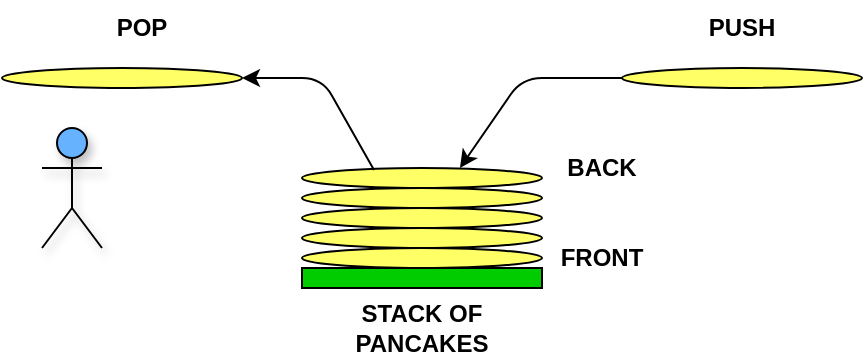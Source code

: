 <mxfile version="12.4.2" type="device" pages="1"><diagram id="oGJ21aFuHISvkz3k0IN6" name="Page-1"><mxGraphModel dx="1086" dy="816" grid="1" gridSize="10" guides="1" tooltips="1" connect="1" arrows="1" fold="1" page="1" pageScale="1" pageWidth="850" pageHeight="1100" math="0" shadow="0"><root><mxCell id="0"/><mxCell id="1" parent="0"/><mxCell id="moIdqluBabYWFVBWjho3-1" value="" style="rounded=0;whiteSpace=wrap;html=1;fillColor=#00CC00;" vertex="1" parent="1"><mxGeometry x="190" y="160" width="120" height="10" as="geometry"/></mxCell><mxCell id="moIdqluBabYWFVBWjho3-2" value="" style="ellipse;whiteSpace=wrap;html=1;fillColor=#FFFF66;" vertex="1" parent="1"><mxGeometry x="190" y="150" width="120" height="10" as="geometry"/></mxCell><mxCell id="moIdqluBabYWFVBWjho3-3" value="" style="ellipse;whiteSpace=wrap;html=1;fillColor=#FFFF66;" vertex="1" parent="1"><mxGeometry x="190" y="140" width="120" height="10" as="geometry"/></mxCell><mxCell id="moIdqluBabYWFVBWjho3-4" value="" style="ellipse;whiteSpace=wrap;html=1;fillColor=#FFFF66;" vertex="1" parent="1"><mxGeometry x="190" y="130" width="120" height="10" as="geometry"/></mxCell><mxCell id="moIdqluBabYWFVBWjho3-5" value="" style="ellipse;whiteSpace=wrap;html=1;fillColor=#FFFF66;" vertex="1" parent="1"><mxGeometry x="190" y="120" width="120" height="10" as="geometry"/></mxCell><mxCell id="moIdqluBabYWFVBWjho3-6" value="" style="ellipse;whiteSpace=wrap;html=1;fillColor=#FFFF66;" vertex="1" parent="1"><mxGeometry x="190" y="110" width="120" height="10" as="geometry"/></mxCell><mxCell id="moIdqluBabYWFVBWjho3-7" value="PUSH" style="text;html=1;strokeColor=none;fillColor=none;align=center;verticalAlign=middle;whiteSpace=wrap;rounded=0;shadow=1;fontStyle=1" vertex="1" parent="1"><mxGeometry x="390" y="30" width="40" height="20" as="geometry"/></mxCell><mxCell id="moIdqluBabYWFVBWjho3-9" value="POP" style="text;html=1;strokeColor=none;fillColor=none;align=center;verticalAlign=middle;whiteSpace=wrap;rounded=0;shadow=1;fontStyle=1" vertex="1" parent="1"><mxGeometry x="90" y="30" width="40" height="20" as="geometry"/></mxCell><mxCell id="moIdqluBabYWFVBWjho3-10" value="" style="ellipse;whiteSpace=wrap;html=1;fillColor=#FFFF66;" vertex="1" parent="1"><mxGeometry x="350" y="60" width="120" height="10" as="geometry"/></mxCell><mxCell id="moIdqluBabYWFVBWjho3-11" value="" style="ellipse;whiteSpace=wrap;html=1;fillColor=#FFFF66;" vertex="1" parent="1"><mxGeometry x="40" y="60" width="120" height="10" as="geometry"/></mxCell><mxCell id="moIdqluBabYWFVBWjho3-12" value="" style="endArrow=classic;html=1;exitX=0.3;exitY=0.1;exitDx=0;exitDy=0;exitPerimeter=0;entryX=1;entryY=0.5;entryDx=0;entryDy=0;" edge="1" parent="1" source="moIdqluBabYWFVBWjho3-6" target="moIdqluBabYWFVBWjho3-11"><mxGeometry width="50" height="50" relative="1" as="geometry"><mxPoint x="40" y="240" as="sourcePoint"/><mxPoint x="90" y="190" as="targetPoint"/><Array as="points"><mxPoint x="200" y="65"/></Array></mxGeometry></mxCell><mxCell id="moIdqluBabYWFVBWjho3-13" value="" style="endArrow=classic;html=1;entryX=0.658;entryY=0;entryDx=0;entryDy=0;entryPerimeter=0;exitX=0;exitY=0.5;exitDx=0;exitDy=0;" edge="1" parent="1" source="moIdqluBabYWFVBWjho3-10" target="moIdqluBabYWFVBWjho3-6"><mxGeometry width="50" height="50" relative="1" as="geometry"><mxPoint x="40" y="240" as="sourcePoint"/><mxPoint x="90" y="190" as="targetPoint"/><Array as="points"><mxPoint x="300" y="65"/></Array></mxGeometry></mxCell><mxCell id="moIdqluBabYWFVBWjho3-15" value="" style="shape=umlActor;verticalLabelPosition=bottom;labelBackgroundColor=#ffffff;verticalAlign=top;html=1;outlineConnect=0;shadow=1;fillColor=#66B2FF;" vertex="1" parent="1"><mxGeometry x="60" y="90" width="30" height="60" as="geometry"/></mxCell><mxCell id="moIdqluBabYWFVBWjho3-18" value="STACK OF PANCAKES" style="text;html=1;strokeColor=none;fillColor=none;align=center;verticalAlign=middle;whiteSpace=wrap;rounded=0;shadow=1;fontStyle=1" vertex="1" parent="1"><mxGeometry x="230" y="180" width="40" height="20" as="geometry"/></mxCell><mxCell id="moIdqluBabYWFVBWjho3-22" value="BACK" style="text;html=1;strokeColor=none;fillColor=none;align=center;verticalAlign=middle;whiteSpace=wrap;rounded=0;shadow=1;fontStyle=1" vertex="1" parent="1"><mxGeometry x="320" y="100" width="40" height="20" as="geometry"/></mxCell><mxCell id="moIdqluBabYWFVBWjho3-23" value="FRONT" style="text;html=1;strokeColor=none;fillColor=none;align=center;verticalAlign=middle;whiteSpace=wrap;rounded=0;shadow=1;fontStyle=1" vertex="1" parent="1"><mxGeometry x="320" y="145" width="40" height="20" as="geometry"/></mxCell></root></mxGraphModel></diagram></mxfile>